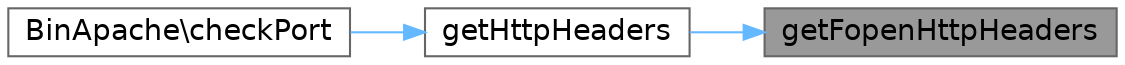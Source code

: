 digraph "getFopenHttpHeaders"
{
 // LATEX_PDF_SIZE
  bgcolor="transparent";
  edge [fontname=Helvetica,fontsize=14,labelfontname=Helvetica,labelfontsize=14];
  node [fontname=Helvetica,fontsize=14,shape=box,height=0.2,width=0.4];
  rankdir="RL";
  Node1 [id="Node000001",label="getFopenHttpHeaders",height=0.2,width=0.4,color="gray40", fillcolor="grey60", style="filled", fontcolor="black",tooltip=" "];
  Node1 -> Node2 [id="edge1_Node000001_Node000002",dir="back",color="steelblue1",style="solid",tooltip=" "];
  Node2 [id="Node000002",label="getHttpHeaders",height=0.2,width=0.4,color="grey40", fillcolor="white", style="filled",URL="$d6/de4/classUtil.html#a50eda2085ef0baf6a405786fb0eb1d79",tooltip=" "];
  Node2 -> Node3 [id="edge2_Node000002_Node000003",dir="back",color="steelblue1",style="solid",tooltip=" "];
  Node3 [id="Node000003",label="BinApache\\checkPort",height=0.2,width=0.4,color="grey40", fillcolor="white", style="filled",URL="$d9/d6c/classBinApache.html#a9ca47e4a3418f9f2dac524e6bea34391",tooltip=" "];
}
